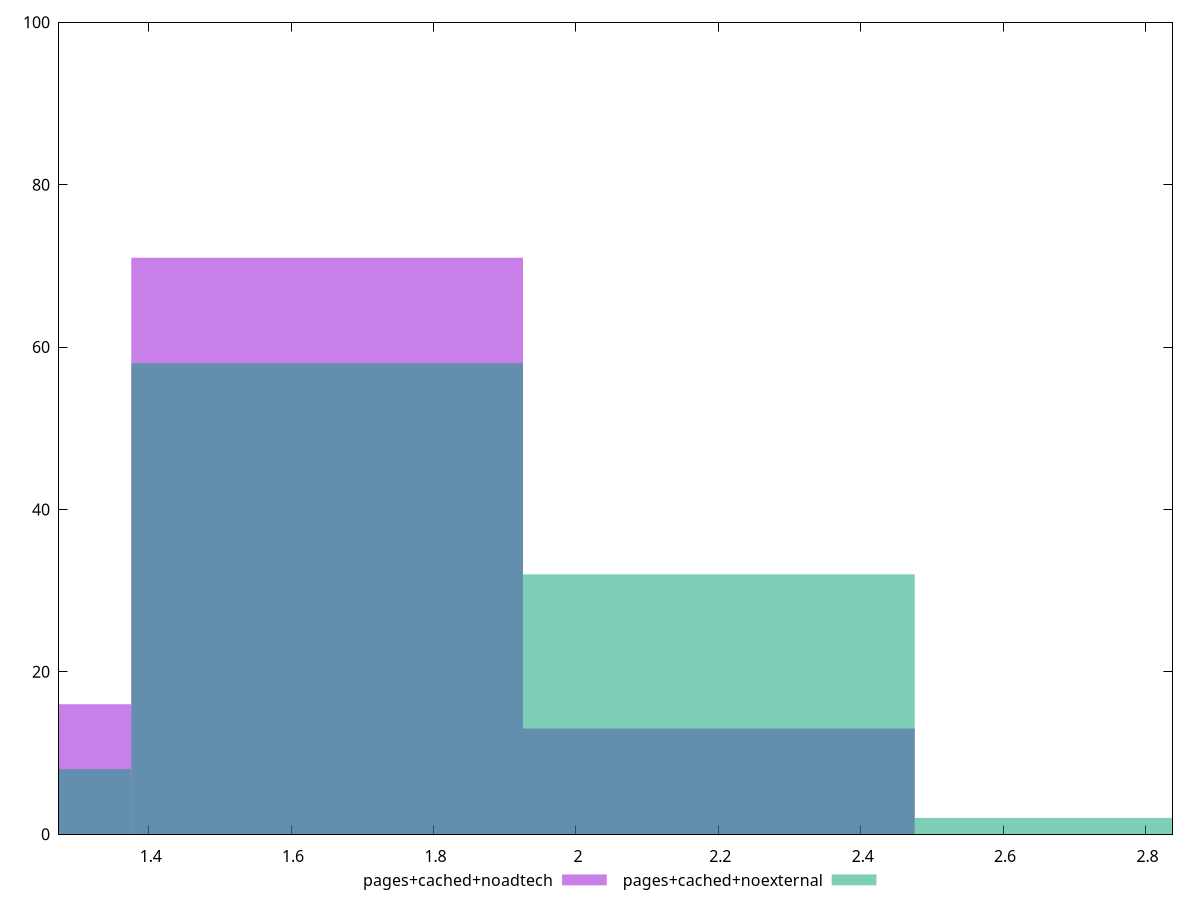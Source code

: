 reset

$pagesCachedNoadtech <<EOF
2.200835361121105 13
1.6506265208408288 71
1.1004176805605526 16
EOF

$pagesCachedNoexternal <<EOF
2.200835361121105 32
1.1004176805605526 8
1.6506265208408288 58
2.751044201401381 2
EOF

set key outside below
set boxwidth 0.5502088402802763
set xrange [1.274:2.838]
set yrange [0:100]
set style fill transparent solid 0.5 noborder
set terminal svg size 640, 500 enhanced background rgb 'white'
set output "report_00007_2020-12-11T15:55:29.892Z/server-response-time/comparison/histogram/4_vs_5.svg"

plot $pagesCachedNoadtech title "pages+cached+noadtech" with boxes, \
     $pagesCachedNoexternal title "pages+cached+noexternal" with boxes

reset

